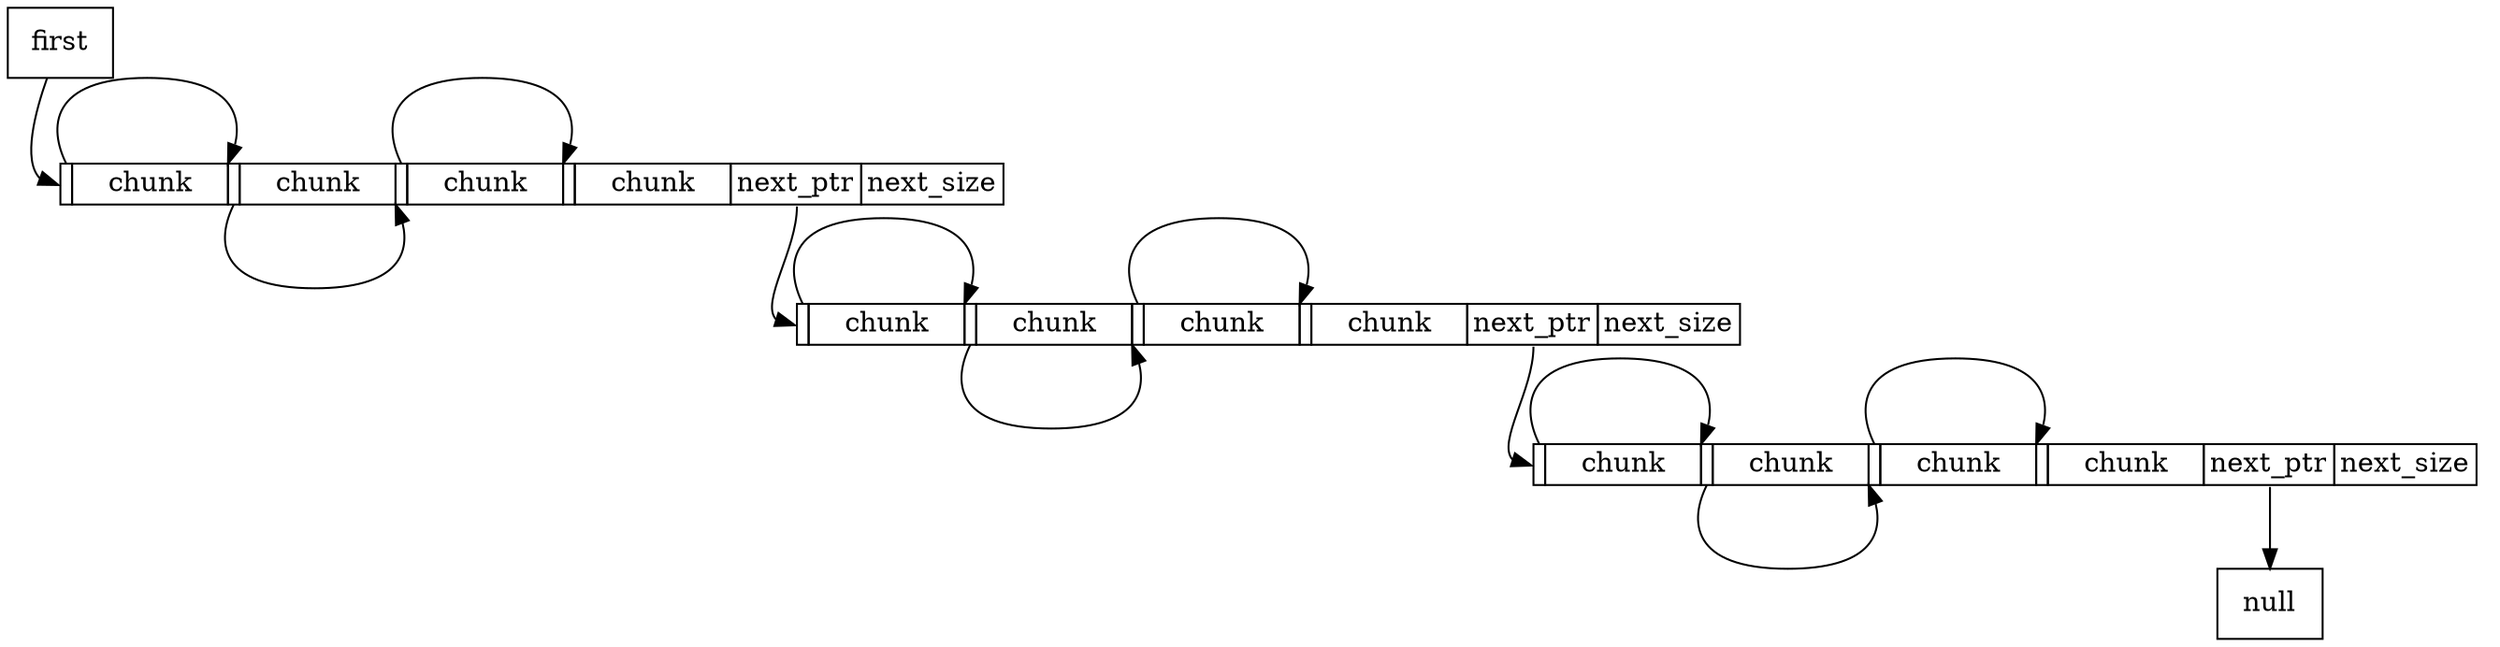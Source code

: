 digraph structs {
    node [shape=plaintext]
    rankdir = TB;

    first [shape="box", label="first"]

    block1 [label=<
        <table border="0" cellborder="1" cellspacing="0">
            <tr>
                <td port="f1.0"></td>
                <td port="f1" width="80">chunk</td>
                <td port="f2.0"></td>
                <td port="f2" width="80">chunk</td>
                <td port="f3.0"></td>
                <td port="f3" width="80">chunk</td>
                <td port="f4.0"></td>
                <td port="f4" width="80">chunk</td>
                <td port="f5">next_ptr</td>
                <td>next_size</td>
            </tr>
        </table>
    >];

    block2 [label=<
        <table border="0" cellborder="1" cellspacing="0">
            <tr>
                <td port="f1.0"></td>
                <td port="f1" width="80">chunk</td>
                <td port="f2.0"></td>
                <td port="f2" width="80">chunk</td>
                <td port="f3.0"></td>
                <td port="f3" width="80">chunk</td>
                <td port="f4.0"></td>
                <td port="f4" width="80">chunk</td>
                <td port="f5">next_ptr</td>
                <td>next_size</td>
            </tr>
        </table>
    >];

    block3 [label=<
        <table border="0" cellborder="1" cellspacing="0">
            <tr>
                <td port="f1.0"></td>
                <td port="f1" width="80">chunk</td>
                <td port="f2.0"></td>
                <td port="f2" width="80">chunk</td>
                <td port="f3.0"></td>
                <td port="f3" width="80">chunk</td>
                <td port="f4.0"></td>
                <td port="f4" width="80">chunk</td>
                <td port="f5">next_ptr</td>
                <td>next_size</td>
            </tr>
        </table>
    >];

    null [shape="box", label="null"]

first -> block1:"f1.0":w

block1:"f1.0":n -> block1:"f2.0":nw;
block1:"f2.0":s -> block1:"f3.0":sw;
block1:"f3.0":n -> block1:"f4.0":nw;
block1:"f5" -> block2:"f1.0":w;

block2:"f1.0":n -> block2:"f2.0":nw;
block2:"f2.0":s -> block2:"f3.0":sw;
block2:"f3.0":n -> block2:"f4.0":nw;
block2:"f5" -> block3:"f1.0":w;

block3:"f1.0":n -> block3:"f2.0":nw;
block3:"f2.0":s -> block3:"f3.0":sw;
block3:"f3.0":n -> block3:"f4.0":nw;
block3:"f5" -> null;

}

